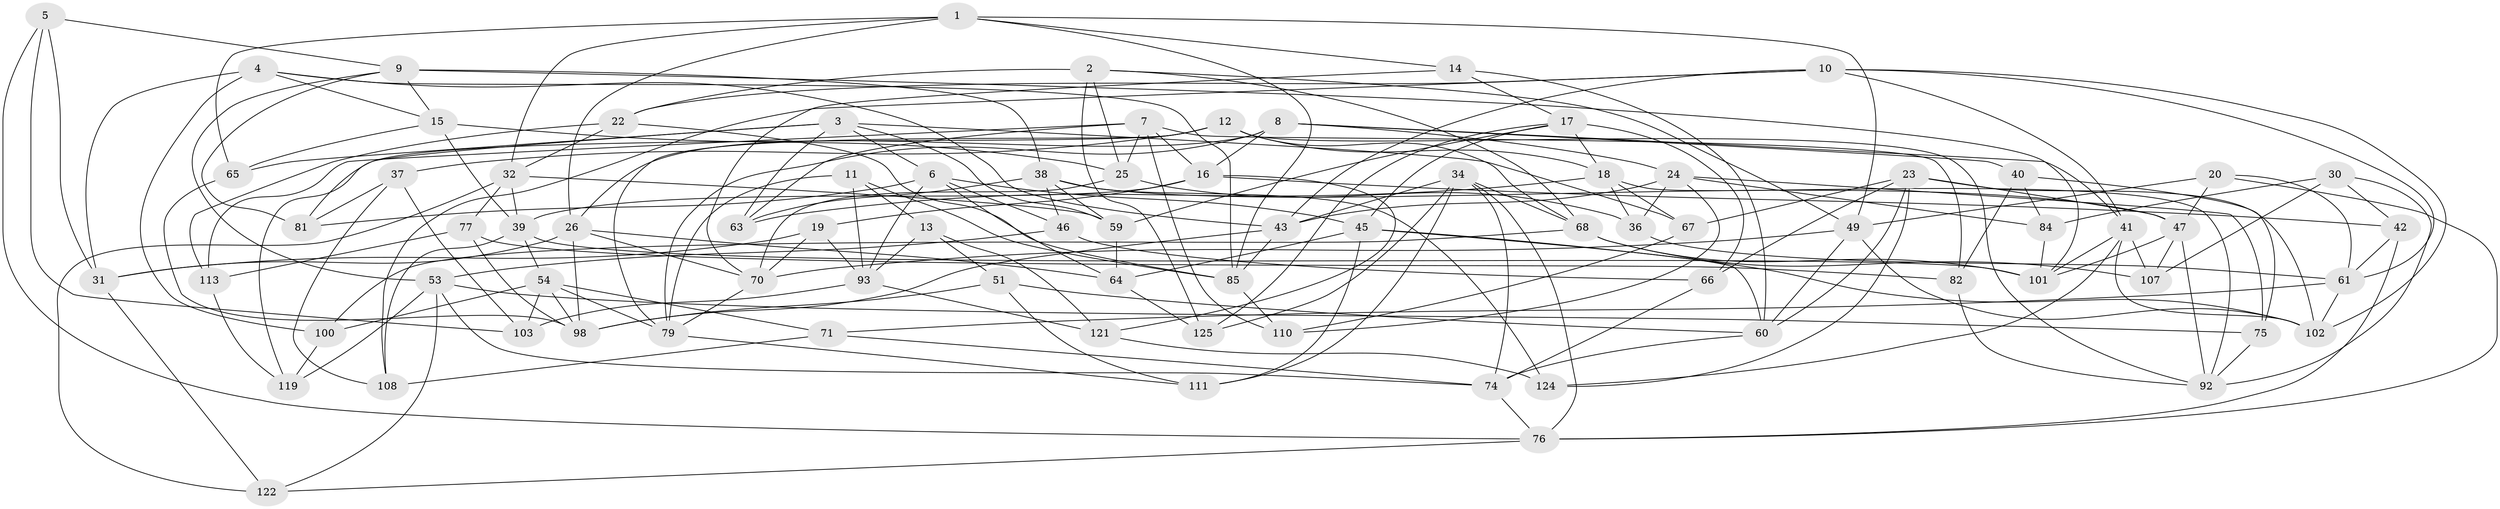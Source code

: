 // original degree distribution, {4: 1.0}
// Generated by graph-tools (version 1.1) at 2025/11/02/27/25 16:11:42]
// undirected, 81 vertices, 204 edges
graph export_dot {
graph [start="1"]
  node [color=gray90,style=filled];
  1 [super="+90"];
  2 [super="+21"];
  3 [super="+62"];
  4 [super="+123"];
  5;
  6 [super="+29"];
  7 [super="+50"];
  8 [super="+109"];
  9 [super="+112"];
  10 [super="+95"];
  11;
  12 [super="+28"];
  13;
  14;
  15 [super="+33"];
  16 [super="+55"];
  17 [super="+27"];
  18 [super="+56"];
  19;
  20;
  22 [super="+35"];
  23 [super="+58"];
  24 [super="+48"];
  25 [super="+44"];
  26 [super="+78"];
  30;
  31 [super="+106"];
  32 [super="+86"];
  34 [super="+57"];
  36;
  37;
  38 [super="+120"];
  39 [super="+96"];
  40;
  41 [super="+114"];
  42;
  43 [super="+87"];
  45 [super="+88"];
  46;
  47 [super="+104"];
  49 [super="+52"];
  51;
  53 [super="+105"];
  54 [super="+126"];
  59 [super="+89"];
  60 [super="+83"];
  61 [super="+72"];
  63;
  64 [super="+73"];
  65;
  66;
  67;
  68 [super="+69"];
  70 [super="+99"];
  71;
  74 [super="+80"];
  75;
  76 [super="+94"];
  77;
  79 [super="+91"];
  81;
  82;
  84;
  85 [super="+127"];
  92 [super="+117"];
  93 [super="+97"];
  98 [super="+118"];
  100;
  101 [super="+116"];
  102 [super="+115"];
  103;
  107;
  108;
  110;
  111;
  113;
  119;
  121;
  122;
  124;
  125;
  1 -- 85;
  1 -- 14;
  1 -- 32;
  1 -- 65;
  1 -- 49;
  1 -- 26;
  2 -- 22 [weight=2];
  2 -- 25;
  2 -- 125;
  2 -- 49;
  2 -- 68;
  3 -- 6;
  3 -- 65;
  3 -- 67;
  3 -- 81;
  3 -- 59;
  3 -- 63;
  4 -- 31 [weight=2];
  4 -- 43;
  4 -- 100;
  4 -- 15;
  4 -- 85;
  5 -- 103;
  5 -- 76;
  5 -- 9;
  5 -- 31;
  6 -- 46;
  6 -- 93;
  6 -- 64;
  6 -- 81;
  6 -- 45;
  7 -- 25;
  7 -- 63;
  7 -- 16;
  7 -- 113;
  7 -- 82;
  7 -- 110;
  8 -- 26;
  8 -- 16;
  8 -- 40;
  8 -- 79;
  8 -- 41;
  8 -- 24;
  9 -- 101;
  9 -- 81;
  9 -- 15;
  9 -- 53;
  9 -- 38;
  10 -- 22;
  10 -- 43;
  10 -- 108;
  10 -- 61;
  10 -- 41;
  10 -- 102;
  11 -- 85;
  11 -- 79;
  11 -- 13;
  11 -- 93;
  12 -- 92;
  12 -- 18;
  12 -- 37;
  12 -- 119;
  12 -- 79;
  12 -- 68;
  13 -- 121;
  13 -- 51;
  13 -- 93;
  14 -- 70;
  14 -- 17;
  14 -- 60;
  15 -- 65;
  15 -- 39;
  15 -- 25 [weight=2];
  16 -- 121;
  16 -- 42;
  16 -- 19;
  16 -- 39;
  17 -- 125;
  17 -- 59;
  17 -- 66;
  17 -- 18;
  17 -- 45;
  18 -- 63;
  18 -- 36;
  18 -- 67;
  18 -- 92;
  19 -- 31;
  19 -- 93;
  19 -- 70;
  20 -- 76;
  20 -- 61;
  20 -- 49;
  20 -- 47;
  22 -- 113;
  22 -- 32;
  22 -- 85;
  23 -- 60;
  23 -- 67;
  23 -- 66;
  23 -- 124;
  23 -- 47;
  23 -- 102;
  24 -- 110;
  24 -- 75;
  24 -- 84;
  24 -- 43;
  24 -- 36;
  25 -- 36;
  25 -- 70;
  26 -- 98;
  26 -- 31;
  26 -- 64;
  26 -- 70;
  30 -- 42;
  30 -- 107;
  30 -- 84;
  30 -- 92;
  31 -- 122;
  32 -- 122;
  32 -- 59;
  32 -- 77;
  32 -- 39;
  34 -- 125;
  34 -- 74;
  34 -- 111;
  34 -- 76;
  34 -- 68;
  34 -- 43;
  36 -- 61;
  37 -- 81;
  37 -- 103;
  37 -- 108;
  38 -- 59;
  38 -- 63;
  38 -- 124;
  38 -- 46;
  38 -- 47;
  39 -- 108;
  39 -- 101;
  39 -- 54;
  40 -- 82;
  40 -- 84;
  40 -- 75;
  41 -- 102;
  41 -- 124;
  41 -- 101;
  41 -- 107;
  42 -- 76;
  42 -- 61;
  43 -- 85;
  43 -- 98;
  45 -- 102;
  45 -- 64;
  45 -- 111;
  45 -- 60;
  46 -- 66;
  46 -- 53;
  47 -- 92;
  47 -- 107;
  47 -- 101;
  49 -- 102;
  49 -- 70;
  49 -- 60;
  51 -- 98;
  51 -- 111;
  51 -- 60;
  53 -- 75;
  53 -- 119;
  53 -- 74;
  53 -- 122;
  54 -- 103;
  54 -- 98;
  54 -- 100;
  54 -- 79;
  54 -- 71;
  59 -- 64 [weight=2];
  60 -- 74;
  61 -- 71;
  61 -- 102;
  64 -- 125;
  65 -- 98;
  66 -- 74;
  67 -- 110;
  68 -- 107;
  68 -- 100;
  68 -- 101;
  70 -- 79;
  71 -- 108;
  71 -- 74;
  74 -- 76;
  75 -- 92;
  76 -- 122;
  77 -- 82;
  77 -- 113;
  77 -- 98;
  79 -- 111;
  82 -- 92;
  84 -- 101;
  85 -- 110;
  93 -- 121;
  93 -- 103;
  100 -- 119;
  113 -- 119;
  121 -- 124;
}
